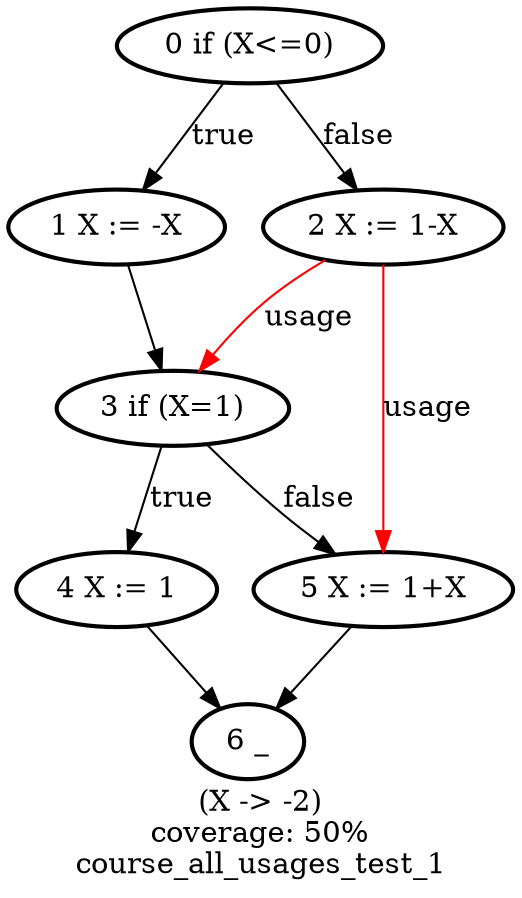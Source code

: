 digraph course_all_usages_test_1 {
	label = "(X -> -2)
coverage: 50%
course_all_usages_test_1"
	"1 X := -X" [style = bold]
	"2 X := 1-X" -> "5 X := 1+X" [label = usage, color = red]
	"1 X := -X" -> "3 if (X=1)"
	"4 X := 1" -> "6 _"
	"5 X := 1+X" [style = bold]
	"3 if (X=1)" [style = bold]
	"4 X := 1" [style = bold]
	"6 _" [style = bold]
	"2 X := 1-X" [style = bold]
	"3 if (X=1)" -> "5 X := 1+X" [label = false]
	"0 if (X<=0)" -> "1 X := -X" [label = true]
	"2 X := 1-X" -> "3 if (X=1)" [label = usage, color = red]
	"5 X := 1+X" -> "6 _"
	"0 if (X<=0)" [style = bold]
	"0 if (X<=0)" -> "2 X := 1-X" [label = false]
	"3 if (X=1)" -> "4 X := 1" [label = true]
}